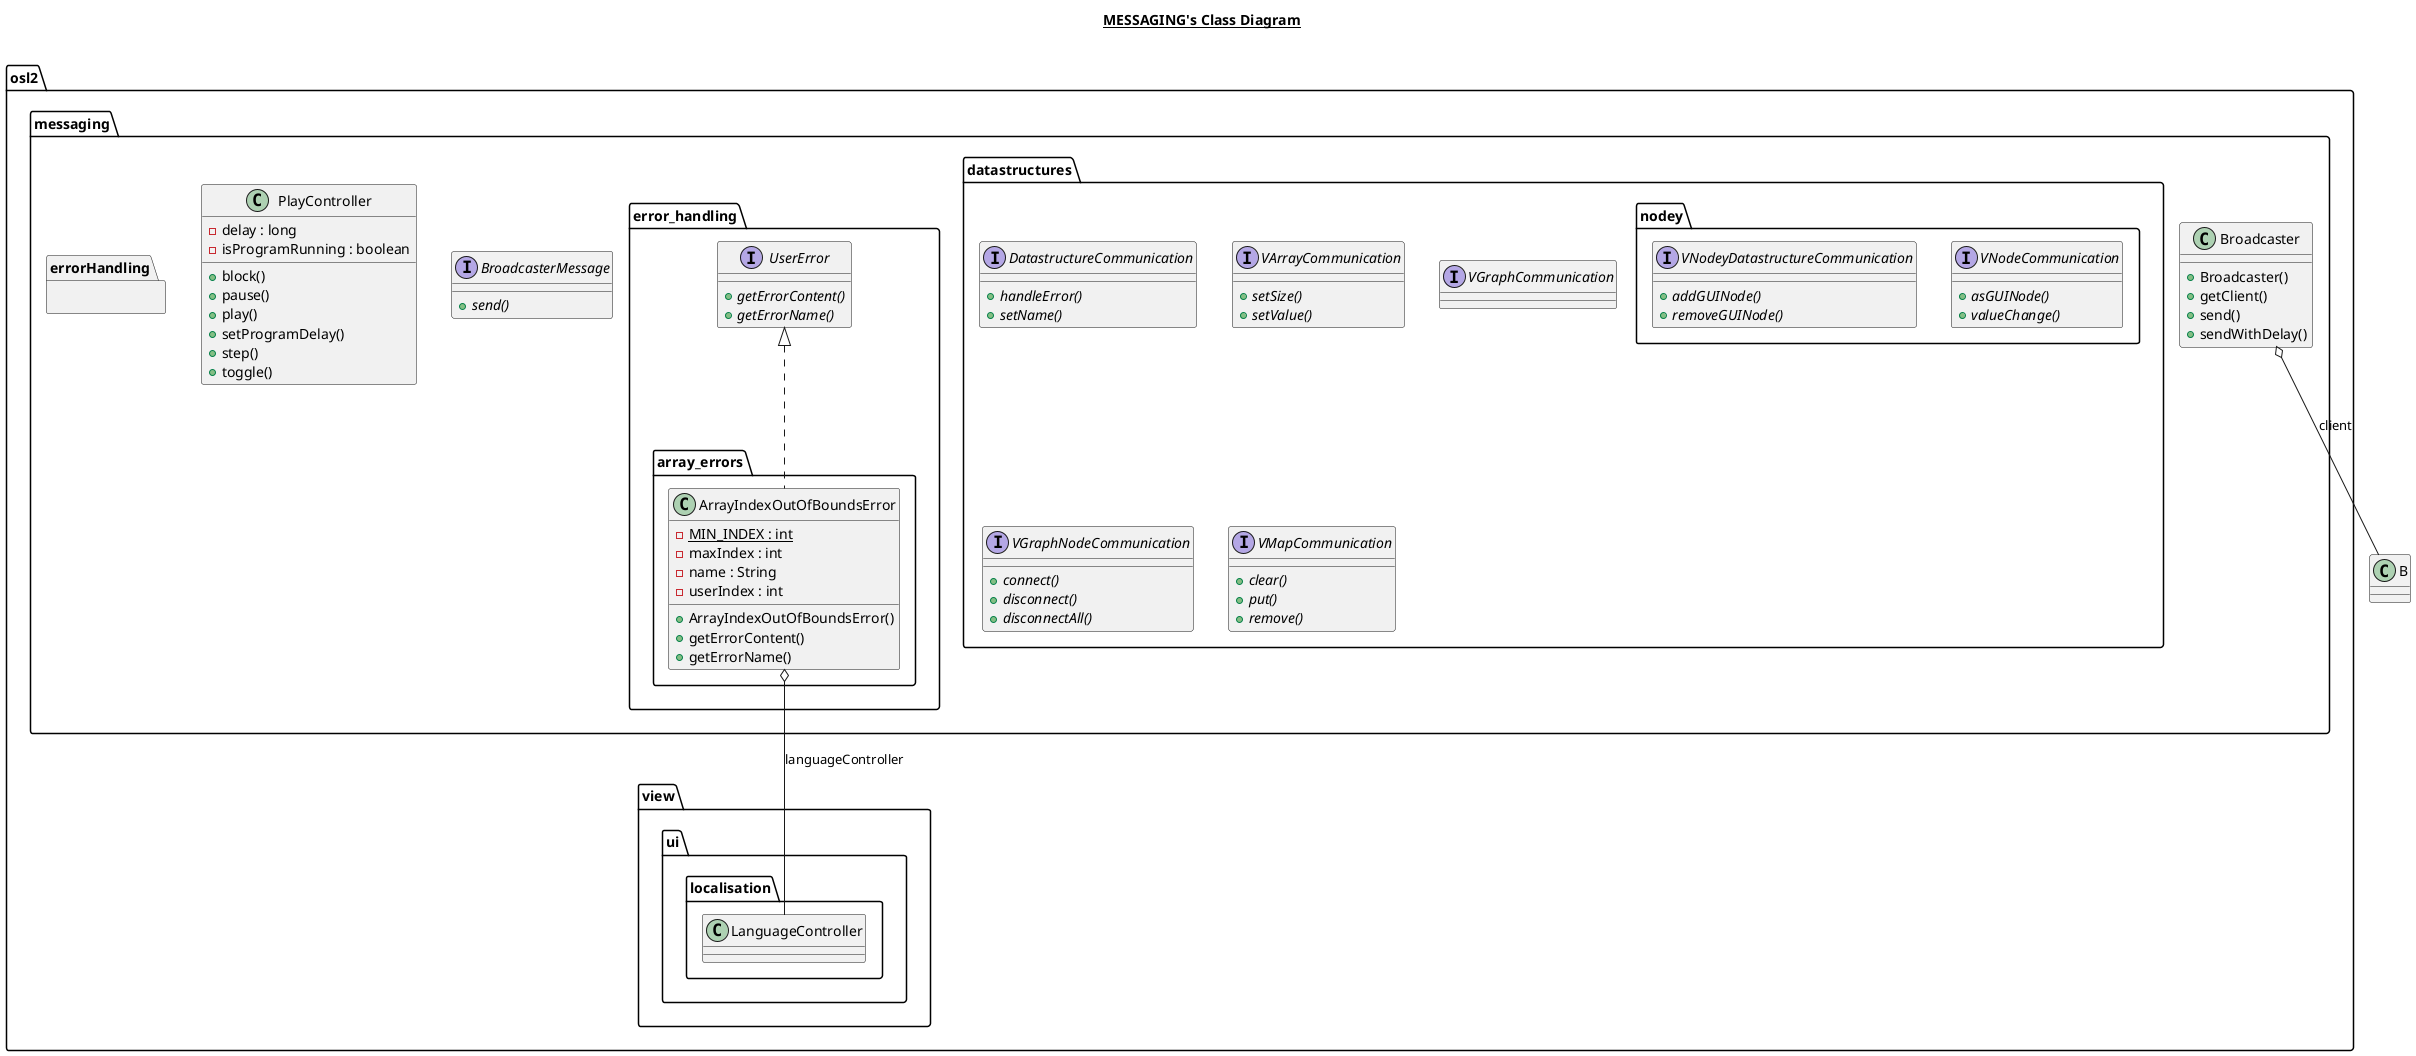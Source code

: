 @startuml

title __MESSAGING's Class Diagram__\n

namespace osl2 {
  namespace messaging {
    namespace datastructures {
          namespace nodey {
            interface osl2.messaging.datastructures.nodey.VNodeCommunication {
                {abstract} + asGUINode()
                {abstract} + valueChange()
            }
            interface osl2.messaging.datastructures.nodey.VNodeyDatastructureCommunication {
                {abstract} + addGUINode()
                {abstract} + removeGUINode()
            }
          }
      interface osl2.messaging.datastructures.DatastructureCommunication {
          {abstract} + handleError()
          {abstract} + setName()
      }
      interface osl2.messaging.datastructures.VArrayCommunication {
          {abstract} + setSize()
          {abstract} + setValue()
      }
      interface osl2.messaging.datastructures.VGraphCommunication {
      }
      interface osl2.messaging.datastructures.VGraphNodeCommunication {
          {abstract} + connect()
          {abstract} + disconnect()
          {abstract} + disconnectAll()
      }
      interface osl2.messaging.datastructures.VMapCommunication {
          {abstract} + clear()
          {abstract} + put()
          {abstract} + remove()
      }
    }
    namespace errorHandling {
        class osl2.messaging.error_handling.array_errors.ArrayIndexOutOfBoundsError {
            {static} - MIN_INDEX : int
            - maxIndex : int
            - name : String
            - userIndex : int
            + ArrayIndexOutOfBoundsError()
            + getErrorContent()
            + getErrorName()
        }
        interface osl2.messaging.error_handling.UserError {
            {abstract} + getErrorContent()
            {abstract} + getErrorName()
        }
    }
    class osl2.messaging.Broadcaster {
        + Broadcaster()
        + getClient()
        + send()
        + sendWithDelay()
    }
    interface osl2.messaging.BroadcasterMessage {
        {abstract} + send()
    }
    class osl2.messaging.PlayController {
        - delay : long
        - isProgramRunning : boolean
        + block()
        + pause()
        + play()
        + setProgramDelay()
        + step()
        + toggle()
    }
  }
}

osl2.messaging.Broadcaster o-- B : client

osl2.messaging.error_handling.array_errors.ArrayIndexOutOfBoundsError .up.|> osl2.messaging.error_handling.UserError
osl2.messaging.error_handling.array_errors.ArrayIndexOutOfBoundsError o-- osl2.view.ui.localisation.LanguageController : languageController


@enduml
